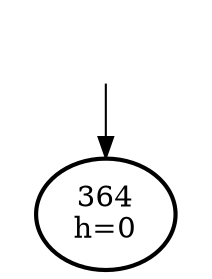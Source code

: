 digraph
 {
	Dummy [style=invis];
	Dummy -> 364;
	364 [penwidth=2];

	
      364 [label="364\nh=0"];

}